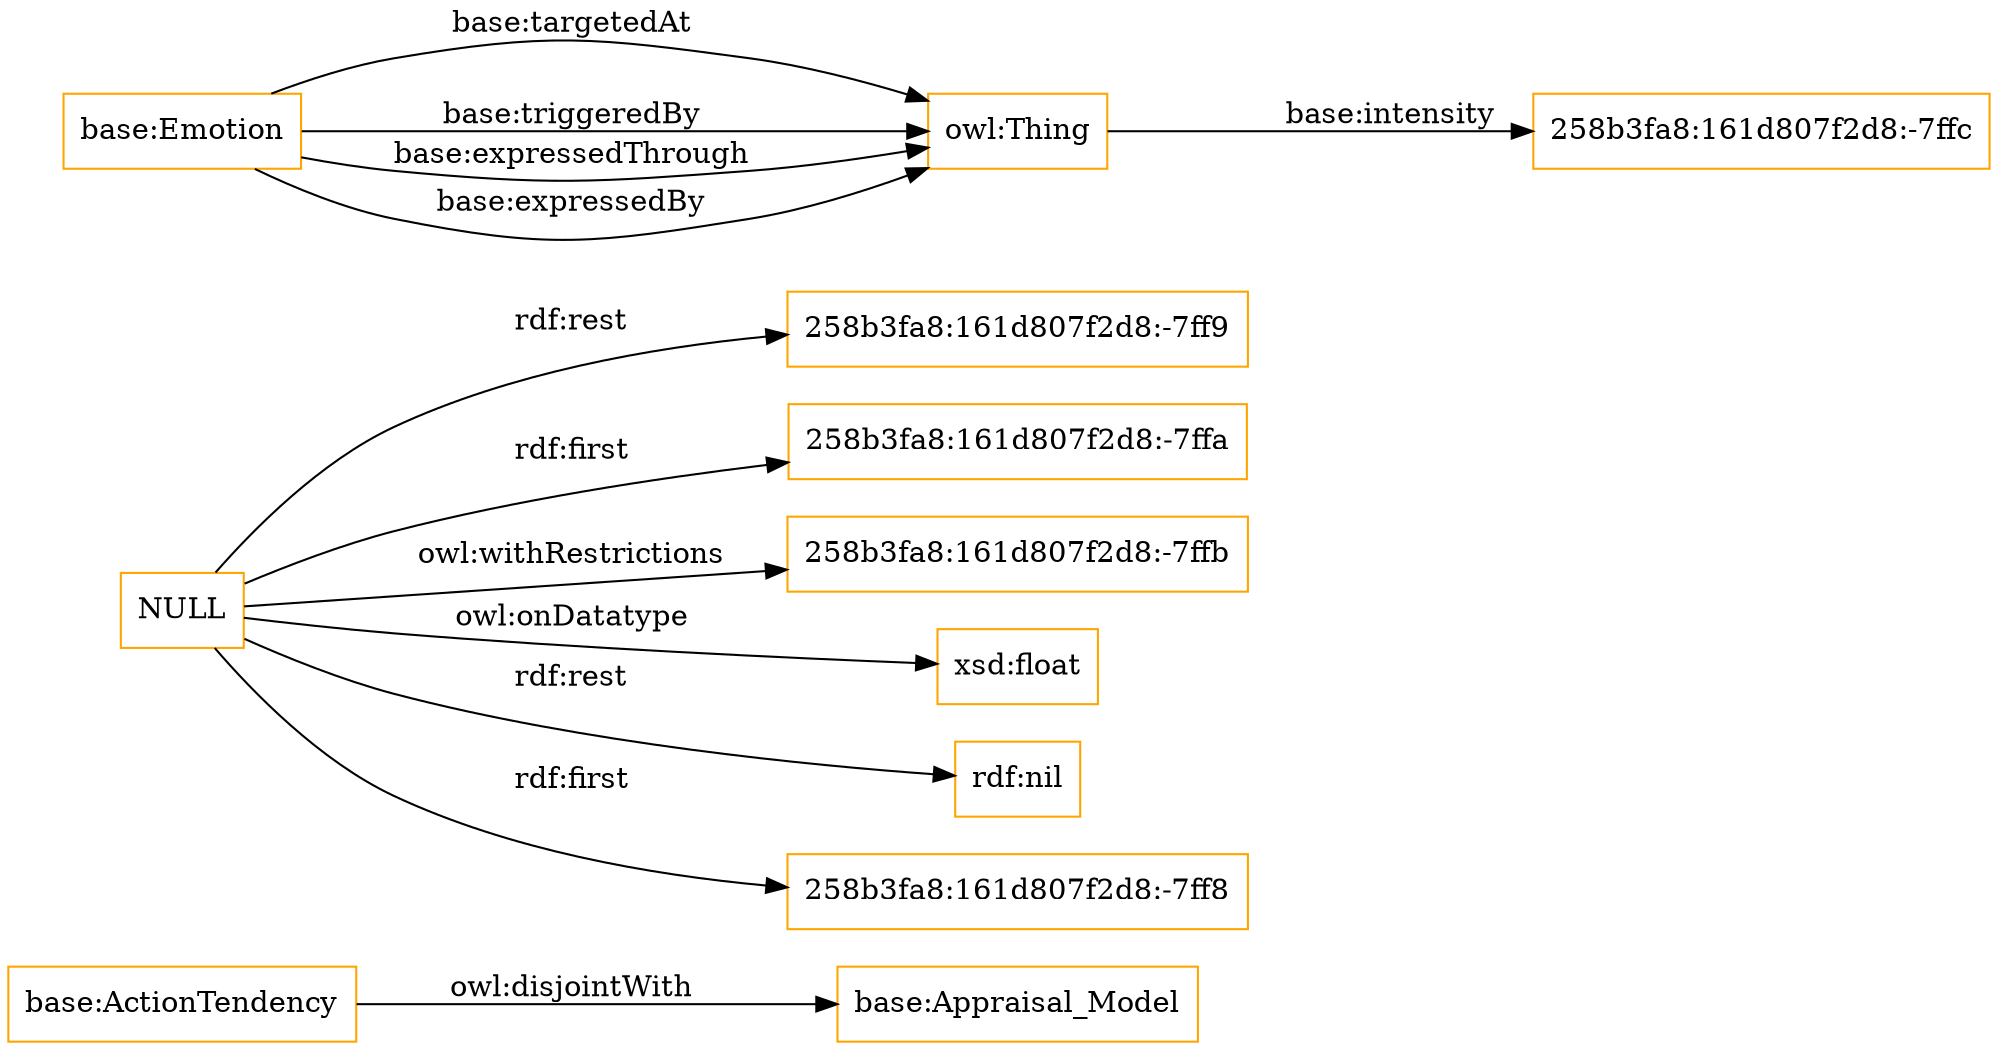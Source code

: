 digraph ar2dtool_diagram { 
rankdir=LR;
size="1501"
node [shape = rectangle, color="orange"]; "base:ActionTendency" "base:Appraisal_Model" ; /*classes style*/
	"base:ActionTendency" -> "base:Appraisal_Model" [ label = "owl:disjointWith" ];
	"NULL" -> "258b3fa8:161d807f2d8:-7ff9" [ label = "rdf:rest" ];
	"NULL" -> "258b3fa8:161d807f2d8:-7ffa" [ label = "rdf:first" ];
	"NULL" -> "258b3fa8:161d807f2d8:-7ffb" [ label = "owl:withRestrictions" ];
	"NULL" -> "xsd:float" [ label = "owl:onDatatype" ];
	"NULL" -> "rdf:nil" [ label = "rdf:rest" ];
	"NULL" -> "258b3fa8:161d807f2d8:-7ff8" [ label = "rdf:first" ];
	"base:Emotion" -> "owl:Thing" [ label = "base:targetedAt" ];
	"owl:Thing" -> "258b3fa8:161d807f2d8:-7ffc" [ label = "base:intensity" ];
	"base:Emotion" -> "owl:Thing" [ label = "base:triggeredBy" ];
	"base:Emotion" -> "owl:Thing" [ label = "base:expressedThrough" ];
	"base:Emotion" -> "owl:Thing" [ label = "base:expressedBy" ];

}
